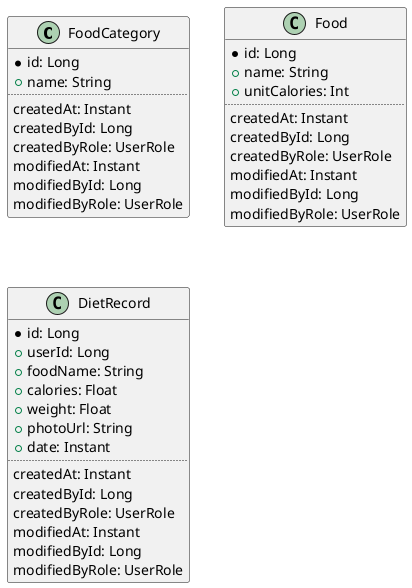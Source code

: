 @startuml
'https://plantuml.com/class-diagram

class FoodCategory {
  *id: Long
  +name: String
  ..
  createdAt: Instant
  createdById: Long
  createdByRole: UserRole
  modifiedAt: Instant
  modifiedById: Long
  modifiedByRole: UserRole
}

class Food {
  *id: Long
  +name: String
  +unitCalories: Int
  ..
  createdAt: Instant
  createdById: Long
  createdByRole: UserRole
  modifiedAt: Instant
  modifiedById: Long
  modifiedByRole: UserRole
}

class DietRecord {
  *id: Long
  +userId: Long
  +foodName: String
  +calories: Float
  +weight: Float
  +photoUrl: String
  +date: Instant
  ..
  createdAt: Instant
  createdById: Long
  createdByRole: UserRole
  modifiedAt: Instant
  modifiedById: Long
  modifiedByRole: UserRole
}


@enduml
